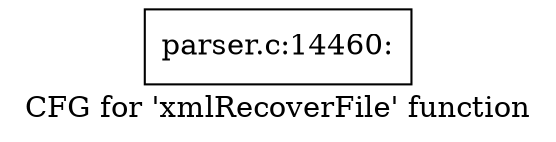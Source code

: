 digraph "CFG for 'xmlRecoverFile' function" {
	label="CFG for 'xmlRecoverFile' function";

	Node0x59d9d20 [shape=record,label="{parser.c:14460:}"];
}
